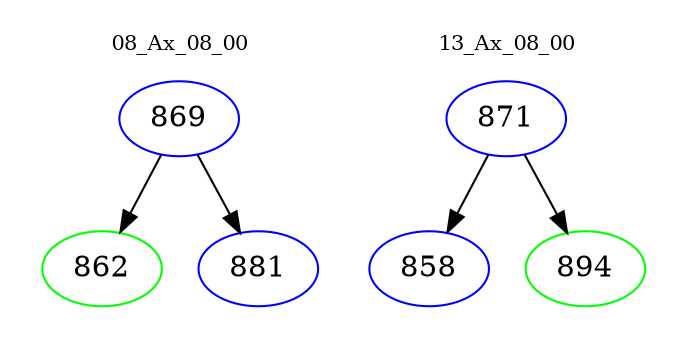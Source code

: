 digraph{
subgraph cluster_0 {
color = white
label = "08_Ax_08_00";
fontsize=10;
T0_869 [label="869", color="blue"]
T0_869 -> T0_862 [color="black"]
T0_862 [label="862", color="green"]
T0_869 -> T0_881 [color="black"]
T0_881 [label="881", color="blue"]
}
subgraph cluster_1 {
color = white
label = "13_Ax_08_00";
fontsize=10;
T1_871 [label="871", color="blue"]
T1_871 -> T1_858 [color="black"]
T1_858 [label="858", color="blue"]
T1_871 -> T1_894 [color="black"]
T1_894 [label="894", color="green"]
}
}
